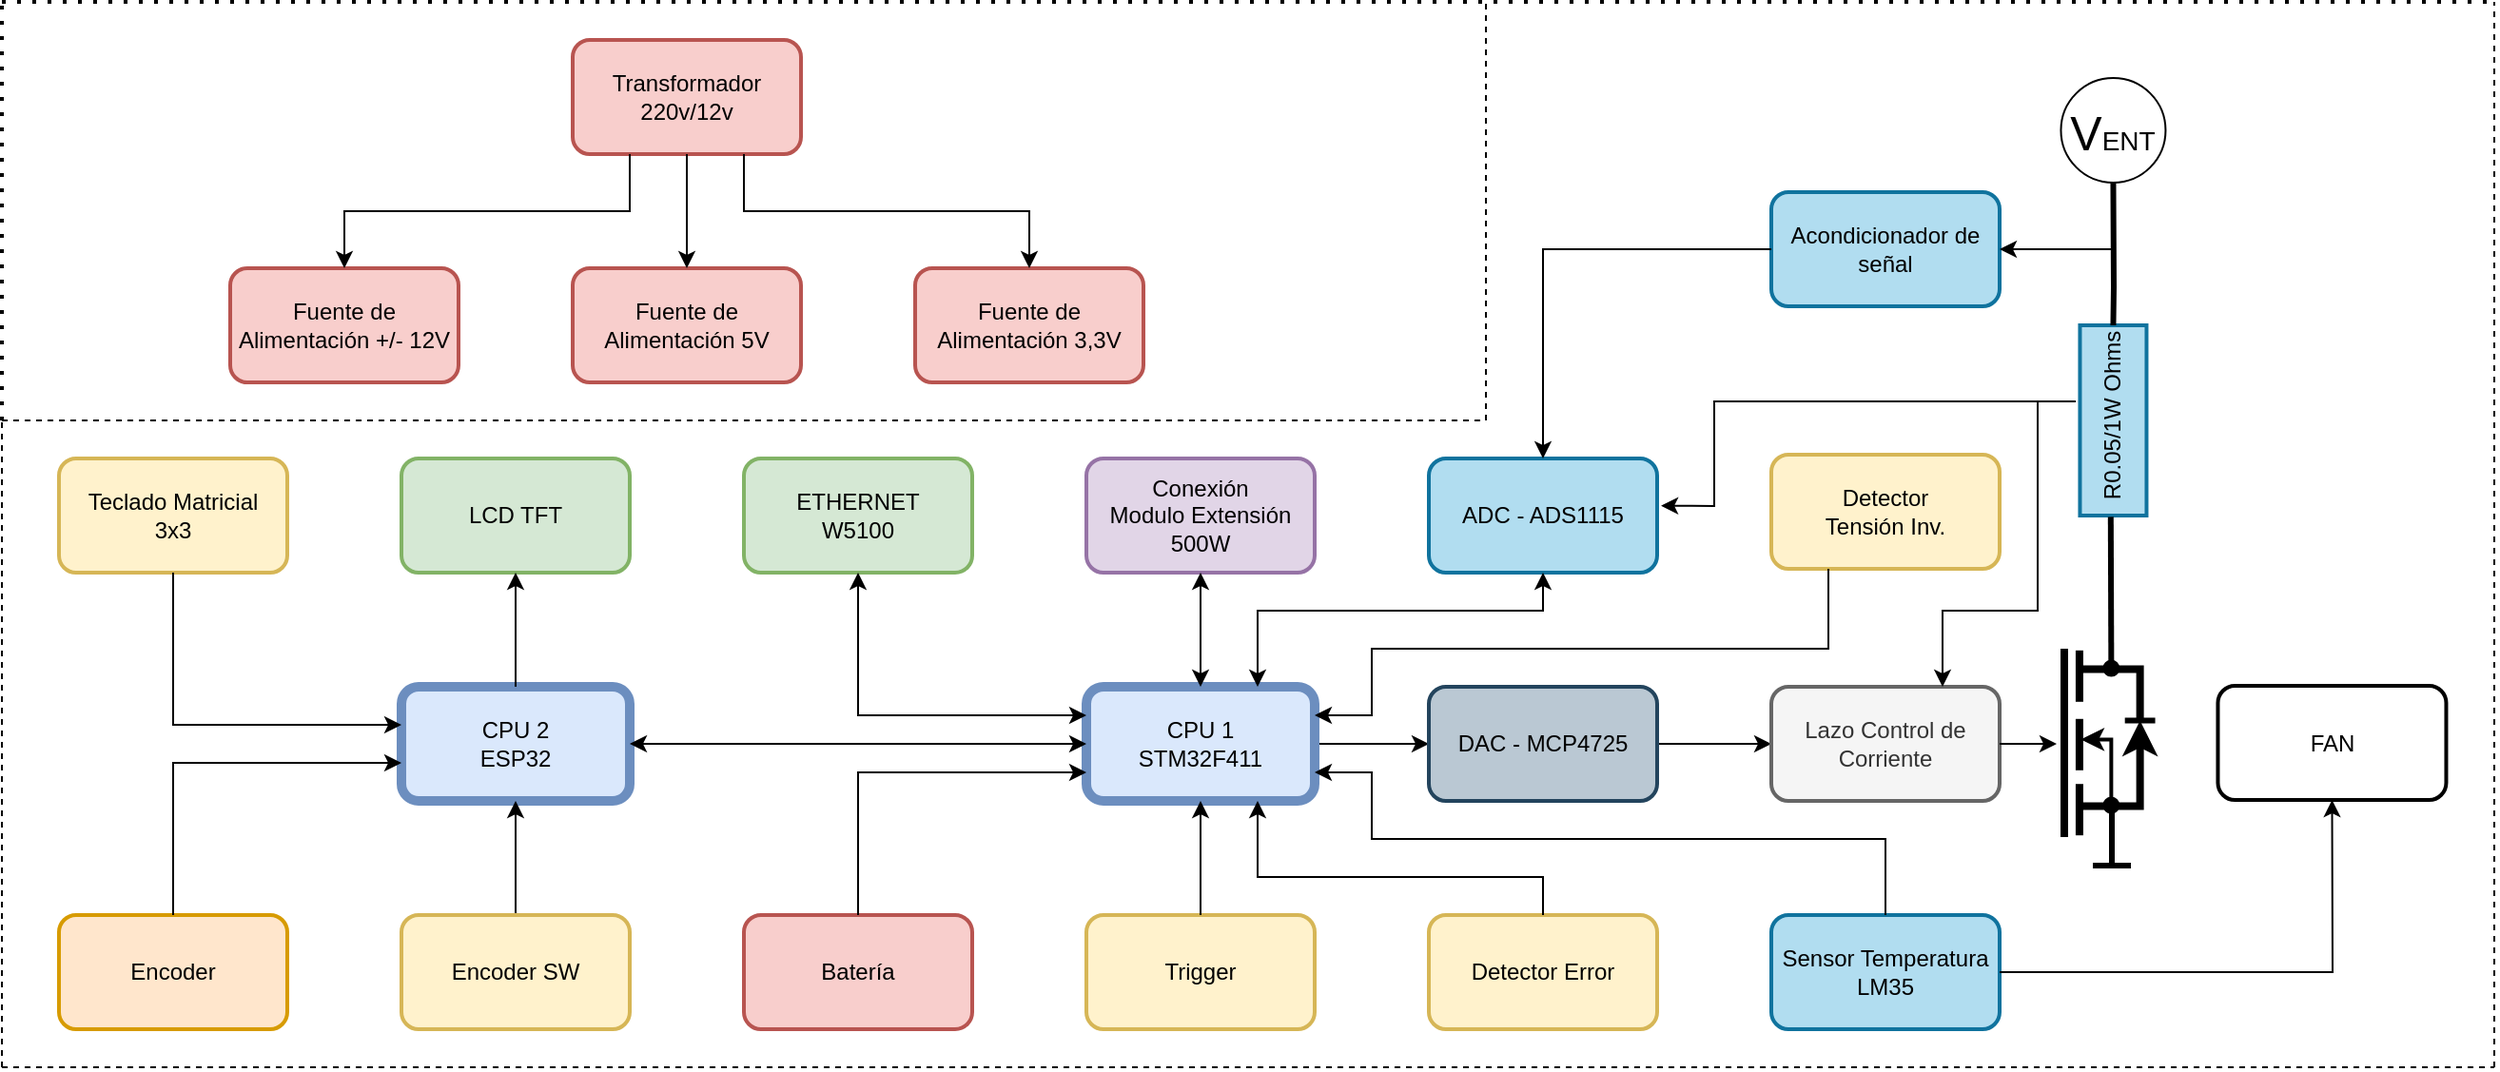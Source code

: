 <mxfile version="21.7.5" type="github">
  <diagram name="Página-1" id="7lZH52VtYHdOlNdaaxMl">
    <mxGraphModel dx="1678" dy="884" grid="1" gridSize="10" guides="1" tooltips="1" connect="1" arrows="1" fold="1" page="1" pageScale="1" pageWidth="10000" pageHeight="10000" math="0" shadow="0">
      <root>
        <mxCell id="0" />
        <mxCell id="1" parent="0" />
        <mxCell id="78oOAkl6ML1StjrEmniX-30" value="" style="rounded=0;whiteSpace=wrap;html=1;direction=north;strokeWidth=2;fillColor=#b1ddf0;strokeColor=#10739e;" vertex="1" parent="1">
          <mxGeometry x="1222.23" y="490" width="35" height="100" as="geometry" />
        </mxCell>
        <mxCell id="78oOAkl6ML1StjrEmniX-38" value="R0.05/1W Ohms" style="text;html=1;align=center;verticalAlign=middle;resizable=0;points=[];autosize=1;strokeColor=none;fillColor=none;rotation=-90;" vertex="1" parent="1">
          <mxGeometry x="1184.73" y="523" width="110" height="30" as="geometry" />
        </mxCell>
        <mxCell id="78oOAkl6ML1StjrEmniX-1" value="CPU 2&lt;br&gt;ESP32" style="rounded=1;whiteSpace=wrap;html=1;fillColor=#dae8fc;strokeColor=#6c8ebf;strokeWidth=5;" vertex="1" parent="1">
          <mxGeometry x="340" y="680" width="120" height="60" as="geometry" />
        </mxCell>
        <mxCell id="78oOAkl6ML1StjrEmniX-43" value="" style="edgeStyle=orthogonalEdgeStyle;rounded=0;orthogonalLoop=1;jettySize=auto;html=1;" edge="1" parent="1" source="78oOAkl6ML1StjrEmniX-2" target="78oOAkl6ML1StjrEmniX-9">
          <mxGeometry relative="1" as="geometry" />
        </mxCell>
        <mxCell id="78oOAkl6ML1StjrEmniX-2" value="CPU 1&lt;br&gt;STM32F411" style="rounded=1;whiteSpace=wrap;html=1;fillColor=#dae8fc;strokeColor=#6c8ebf;strokeWidth=5;" vertex="1" parent="1">
          <mxGeometry x="700" y="680" width="120" height="60" as="geometry" />
        </mxCell>
        <mxCell id="78oOAkl6ML1StjrEmniX-45" value="" style="edgeStyle=orthogonalEdgeStyle;rounded=0;orthogonalLoop=1;jettySize=auto;html=1;" edge="1" parent="1" source="78oOAkl6ML1StjrEmniX-9" target="78oOAkl6ML1StjrEmniX-28">
          <mxGeometry relative="1" as="geometry" />
        </mxCell>
        <mxCell id="78oOAkl6ML1StjrEmniX-9" value="DAC - MCP4725" style="rounded=1;whiteSpace=wrap;html=1;fillColor=#bac8d3;strokeColor=#23445d;strokeWidth=2;" vertex="1" parent="1">
          <mxGeometry x="880" y="680" width="120" height="60" as="geometry" />
        </mxCell>
        <mxCell id="78oOAkl6ML1StjrEmniX-10" value="ADC - ADS1115" style="rounded=1;whiteSpace=wrap;html=1;fillColor=#b1ddf0;strokeColor=#10739e;strokeWidth=2;" vertex="1" parent="1">
          <mxGeometry x="880" y="560" width="120" height="60" as="geometry" />
        </mxCell>
        <mxCell id="78oOAkl6ML1StjrEmniX-11" value="Encoder" style="rounded=1;whiteSpace=wrap;html=1;fillColor=#ffe6cc;strokeColor=#d79b00;strokeWidth=2;" vertex="1" parent="1">
          <mxGeometry x="160" y="800" width="120" height="60" as="geometry" />
        </mxCell>
        <mxCell id="78oOAkl6ML1StjrEmniX-12" value="Teclado Matricial &lt;br&gt;3x3" style="rounded=1;whiteSpace=wrap;html=1;fillColor=#fff2cc;strokeColor=#d6b656;strokeWidth=2;" vertex="1" parent="1">
          <mxGeometry x="160" y="560" width="120" height="60" as="geometry" />
        </mxCell>
        <mxCell id="78oOAkl6ML1StjrEmniX-13" value="LCD TFT" style="rounded=1;whiteSpace=wrap;html=1;fillColor=#d5e8d4;strokeColor=#82b366;strokeWidth=2;" vertex="1" parent="1">
          <mxGeometry x="340" y="560" width="120" height="60" as="geometry" />
        </mxCell>
        <mxCell id="78oOAkl6ML1StjrEmniX-24" value="" style="edgeStyle=orthogonalEdgeStyle;rounded=0;orthogonalLoop=1;jettySize=auto;html=1;" edge="1" parent="1" source="78oOAkl6ML1StjrEmniX-14" target="78oOAkl6ML1StjrEmniX-1">
          <mxGeometry relative="1" as="geometry" />
        </mxCell>
        <mxCell id="78oOAkl6ML1StjrEmniX-14" value="Encoder SW" style="rounded=1;whiteSpace=wrap;html=1;fillColor=#fff2cc;strokeColor=#d6b656;strokeWidth=2;" vertex="1" parent="1">
          <mxGeometry x="340" y="800" width="120" height="60" as="geometry" />
        </mxCell>
        <mxCell id="78oOAkl6ML1StjrEmniX-15" value="ETHERNET&lt;br&gt;W5100" style="rounded=1;whiteSpace=wrap;html=1;fillColor=#d5e8d4;strokeColor=#82b366;strokeWidth=2;" vertex="1" parent="1">
          <mxGeometry x="520" y="560" width="120" height="60" as="geometry" />
        </mxCell>
        <mxCell id="78oOAkl6ML1StjrEmniX-17" value="Batería" style="rounded=1;whiteSpace=wrap;html=1;fillColor=#f8cecc;strokeColor=#b85450;strokeWidth=2;" vertex="1" parent="1">
          <mxGeometry x="520" y="800" width="120" height="60" as="geometry" />
        </mxCell>
        <mxCell id="78oOAkl6ML1StjrEmniX-18" value="Sensor Temperatura&lt;br&gt;LM35" style="rounded=1;whiteSpace=wrap;html=1;fillColor=#b1ddf0;strokeColor=#10739e;strokeWidth=2;" vertex="1" parent="1">
          <mxGeometry x="1060" y="800" width="120" height="60" as="geometry" />
        </mxCell>
        <mxCell id="78oOAkl6ML1StjrEmniX-19" value="Conexión&lt;br&gt;Modulo Extensión&lt;br&gt;500W" style="rounded=1;whiteSpace=wrap;html=1;fillColor=#e1d5e7;strokeColor=#9673a6;strokeWidth=2;" vertex="1" parent="1">
          <mxGeometry x="700" y="560" width="120" height="60" as="geometry" />
        </mxCell>
        <mxCell id="78oOAkl6ML1StjrEmniX-20" value="Trigger" style="rounded=1;whiteSpace=wrap;html=1;fillColor=#fff2cc;strokeColor=#d6b656;strokeWidth=2;" vertex="1" parent="1">
          <mxGeometry x="700" y="800" width="120" height="60" as="geometry" />
        </mxCell>
        <mxCell id="78oOAkl6ML1StjrEmniX-21" value="" style="endArrow=classic;html=1;rounded=0;entryX=0.5;entryY=1;entryDx=0;entryDy=0;" edge="1" parent="1" target="78oOAkl6ML1StjrEmniX-13">
          <mxGeometry width="50" height="50" relative="1" as="geometry">
            <mxPoint x="400" y="680" as="sourcePoint" />
            <mxPoint x="450" y="630" as="targetPoint" />
          </mxGeometry>
        </mxCell>
        <mxCell id="78oOAkl6ML1StjrEmniX-22" value="" style="endArrow=classic;html=1;rounded=0;exitX=0.5;exitY=0;exitDx=0;exitDy=0;" edge="1" parent="1" source="78oOAkl6ML1StjrEmniX-11">
          <mxGeometry width="50" height="50" relative="1" as="geometry">
            <mxPoint x="340" y="720" as="sourcePoint" />
            <mxPoint x="340" y="720" as="targetPoint" />
            <Array as="points">
              <mxPoint x="220" y="720" />
            </Array>
          </mxGeometry>
        </mxCell>
        <mxCell id="78oOAkl6ML1StjrEmniX-23" value="" style="endArrow=classic;html=1;rounded=0;exitX=0.5;exitY=1;exitDx=0;exitDy=0;" edge="1" parent="1" source="78oOAkl6ML1StjrEmniX-12">
          <mxGeometry width="50" height="50" relative="1" as="geometry">
            <mxPoint x="340" y="700" as="sourcePoint" />
            <mxPoint x="340" y="700" as="targetPoint" />
            <Array as="points">
              <mxPoint x="220" y="700" />
            </Array>
          </mxGeometry>
        </mxCell>
        <mxCell id="78oOAkl6ML1StjrEmniX-25" value="" style="endArrow=classic;startArrow=classic;html=1;rounded=0;entryX=0;entryY=0.5;entryDx=0;entryDy=0;" edge="1" parent="1" target="78oOAkl6ML1StjrEmniX-2">
          <mxGeometry width="50" height="50" relative="1" as="geometry">
            <mxPoint x="460" y="710" as="sourcePoint" />
            <mxPoint x="510" y="660" as="targetPoint" />
          </mxGeometry>
        </mxCell>
        <mxCell id="78oOAkl6ML1StjrEmniX-26" value="FAN" style="rounded=1;whiteSpace=wrap;html=1;strokeWidth=2;" vertex="1" parent="1">
          <mxGeometry x="1294.73" y="679.5" width="120" height="60" as="geometry" />
        </mxCell>
        <mxCell id="78oOAkl6ML1StjrEmniX-28" value="Lazo Control de Corriente" style="rounded=1;whiteSpace=wrap;html=1;strokeWidth=2;fillColor=#f5f5f5;strokeColor=#666666;fontColor=#333333;" vertex="1" parent="1">
          <mxGeometry x="1060" y="680" width="120" height="60" as="geometry" />
        </mxCell>
        <mxCell id="78oOAkl6ML1StjrEmniX-32" value="Transformador 220v/12v" style="rounded=1;whiteSpace=wrap;html=1;fillColor=#f8cecc;strokeColor=#b85450;strokeWidth=2;" vertex="1" parent="1">
          <mxGeometry x="430" y="340" width="120" height="60" as="geometry" />
        </mxCell>
        <mxCell id="78oOAkl6ML1StjrEmniX-33" value="Fuente de Alimentación +/- 12V" style="rounded=1;whiteSpace=wrap;html=1;fillColor=#f8cecc;strokeColor=#b85450;strokeWidth=2;" vertex="1" parent="1">
          <mxGeometry x="250" y="460" width="120" height="60" as="geometry" />
        </mxCell>
        <mxCell id="78oOAkl6ML1StjrEmniX-34" value="Fuente de Alimentación 5V" style="rounded=1;whiteSpace=wrap;html=1;fillColor=#f8cecc;strokeColor=#b85450;strokeWidth=2;" vertex="1" parent="1">
          <mxGeometry x="430" y="460" width="120" height="60" as="geometry" />
        </mxCell>
        <mxCell id="78oOAkl6ML1StjrEmniX-35" value="Fuente de Alimentación 3,3V" style="rounded=1;whiteSpace=wrap;html=1;fillColor=#f8cecc;strokeColor=#b85450;strokeWidth=2;" vertex="1" parent="1">
          <mxGeometry x="610" y="460" width="120" height="60" as="geometry" />
        </mxCell>
        <mxCell id="78oOAkl6ML1StjrEmniX-36" value="Detector Error" style="rounded=1;whiteSpace=wrap;html=1;fillColor=#fff2cc;strokeColor=#d6b656;strokeWidth=2;" vertex="1" parent="1">
          <mxGeometry x="880" y="800" width="120" height="60" as="geometry" />
        </mxCell>
        <mxCell id="78oOAkl6ML1StjrEmniX-37" value="Detector &lt;br&gt;Tensión Inv." style="rounded=1;whiteSpace=wrap;html=1;fillColor=#fff2cc;strokeColor=#d6b656;strokeWidth=2;" vertex="1" parent="1">
          <mxGeometry x="1060" y="558" width="120" height="60" as="geometry" />
        </mxCell>
        <mxCell id="78oOAkl6ML1StjrEmniX-39" value="" style="endArrow=classic;startArrow=classic;html=1;rounded=0;exitX=0;exitY=0.25;exitDx=0;exitDy=0;entryX=0.5;entryY=1;entryDx=0;entryDy=0;" edge="1" parent="1" source="78oOAkl6ML1StjrEmniX-2" target="78oOAkl6ML1StjrEmniX-15">
          <mxGeometry width="50" height="50" relative="1" as="geometry">
            <mxPoint x="630" y="680" as="sourcePoint" />
            <mxPoint x="680" y="630" as="targetPoint" />
            <Array as="points">
              <mxPoint x="580" y="695" />
            </Array>
          </mxGeometry>
        </mxCell>
        <mxCell id="78oOAkl6ML1StjrEmniX-40" value="" style="endArrow=classic;html=1;rounded=0;entryX=0;entryY=0.75;entryDx=0;entryDy=0;" edge="1" parent="1" target="78oOAkl6ML1StjrEmniX-2">
          <mxGeometry width="50" height="50" relative="1" as="geometry">
            <mxPoint x="580" y="800" as="sourcePoint" />
            <mxPoint x="630" y="750" as="targetPoint" />
            <Array as="points">
              <mxPoint x="580" y="725" />
            </Array>
          </mxGeometry>
        </mxCell>
        <mxCell id="78oOAkl6ML1StjrEmniX-41" value="" style="endArrow=classic;html=1;rounded=0;entryX=0.5;entryY=1;entryDx=0;entryDy=0;" edge="1" parent="1" target="78oOAkl6ML1StjrEmniX-2">
          <mxGeometry width="50" height="50" relative="1" as="geometry">
            <mxPoint x="760" y="800" as="sourcePoint" />
            <mxPoint x="810" y="750" as="targetPoint" />
          </mxGeometry>
        </mxCell>
        <mxCell id="78oOAkl6ML1StjrEmniX-42" value="" style="endArrow=classic;html=1;rounded=0;entryX=0.75;entryY=1;entryDx=0;entryDy=0;" edge="1" parent="1" target="78oOAkl6ML1StjrEmniX-2">
          <mxGeometry width="50" height="50" relative="1" as="geometry">
            <mxPoint x="940" y="800" as="sourcePoint" />
            <mxPoint x="990" y="750" as="targetPoint" />
            <Array as="points">
              <mxPoint x="940" y="780" />
              <mxPoint x="860" y="780" />
              <mxPoint x="790" y="780" />
            </Array>
          </mxGeometry>
        </mxCell>
        <mxCell id="78oOAkl6ML1StjrEmniX-44" value="" style="endArrow=classic;startArrow=classic;html=1;rounded=0;entryX=0.5;entryY=1;entryDx=0;entryDy=0;" edge="1" parent="1" target="78oOAkl6ML1StjrEmniX-19">
          <mxGeometry width="50" height="50" relative="1" as="geometry">
            <mxPoint x="760" y="680" as="sourcePoint" />
            <mxPoint x="810" y="630" as="targetPoint" />
          </mxGeometry>
        </mxCell>
        <mxCell id="78oOAkl6ML1StjrEmniX-47" value="" style="endArrow=classic;startArrow=classic;html=1;rounded=0;entryX=0.5;entryY=1;entryDx=0;entryDy=0;" edge="1" parent="1" target="78oOAkl6ML1StjrEmniX-10">
          <mxGeometry width="50" height="50" relative="1" as="geometry">
            <mxPoint x="790" y="680" as="sourcePoint" />
            <mxPoint x="940" y="650" as="targetPoint" />
            <Array as="points">
              <mxPoint x="790" y="640" />
              <mxPoint x="860" y="640" />
              <mxPoint x="940" y="640" />
            </Array>
          </mxGeometry>
        </mxCell>
        <mxCell id="78oOAkl6ML1StjrEmniX-48" value="" style="endArrow=classic;html=1;rounded=0;entryX=1;entryY=0.25;entryDx=0;entryDy=0;exitX=0.25;exitY=1;exitDx=0;exitDy=0;" edge="1" parent="1" source="78oOAkl6ML1StjrEmniX-37" target="78oOAkl6ML1StjrEmniX-2">
          <mxGeometry width="50" height="50" relative="1" as="geometry">
            <mxPoint x="800" y="800" as="sourcePoint" />
            <mxPoint x="850" y="750" as="targetPoint" />
            <Array as="points">
              <mxPoint x="1090" y="660" />
              <mxPoint x="1020" y="660" />
              <mxPoint x="850" y="660" />
              <mxPoint x="850" y="695" />
            </Array>
          </mxGeometry>
        </mxCell>
        <mxCell id="78oOAkl6ML1StjrEmniX-49" value="" style="endArrow=classic;html=1;rounded=0;entryX=1;entryY=0.75;entryDx=0;entryDy=0;" edge="1" parent="1" target="78oOAkl6ML1StjrEmniX-2">
          <mxGeometry width="50" height="50" relative="1" as="geometry">
            <mxPoint x="1120" y="800" as="sourcePoint" />
            <mxPoint x="1170" y="750" as="targetPoint" />
            <Array as="points">
              <mxPoint x="1120" y="760" />
              <mxPoint x="850" y="760" />
              <mxPoint x="850" y="725" />
            </Array>
          </mxGeometry>
        </mxCell>
        <mxCell id="78oOAkl6ML1StjrEmniX-50" value="&lt;font style=&quot;&quot;&gt;&lt;span style=&quot;font-size: 25px;&quot;&gt;V&lt;/span&gt;&lt;font style=&quot;font-size: 14px;&quot;&gt;ENT&lt;/font&gt;&lt;/font&gt;" style="ellipse;whiteSpace=wrap;html=1;aspect=fixed;" vertex="1" parent="1">
          <mxGeometry x="1212.23" y="360" width="55" height="55" as="geometry" />
        </mxCell>
        <mxCell id="78oOAkl6ML1StjrEmniX-52" value="" style="endArrow=none;html=1;rounded=0;exitX=1;exitY=0.5;exitDx=0;exitDy=0;entryX=0.5;entryY=1;entryDx=0;entryDy=0;strokeWidth=3;" edge="1" parent="1" source="78oOAkl6ML1StjrEmniX-30" target="78oOAkl6ML1StjrEmniX-50">
          <mxGeometry width="50" height="50" relative="1" as="geometry">
            <mxPoint x="1291" y="540" as="sourcePoint" />
            <mxPoint x="1341" y="490" as="targetPoint" />
            <Array as="points">
              <mxPoint x="1240" y="470" />
            </Array>
          </mxGeometry>
        </mxCell>
        <mxCell id="78oOAkl6ML1StjrEmniX-55" value="Acondicionador de señal" style="rounded=1;whiteSpace=wrap;html=1;fillColor=#b1ddf0;strokeColor=#10739e;strokeWidth=2;" vertex="1" parent="1">
          <mxGeometry x="1060" y="420" width="120" height="60" as="geometry" />
        </mxCell>
        <mxCell id="78oOAkl6ML1StjrEmniX-56" value="" style="endArrow=classic;html=1;rounded=0;entryX=1;entryY=0.5;entryDx=0;entryDy=0;" edge="1" parent="1" target="78oOAkl6ML1StjrEmniX-55">
          <mxGeometry width="50" height="50" relative="1" as="geometry">
            <mxPoint x="1240" y="450" as="sourcePoint" />
            <mxPoint x="1290" y="420" as="targetPoint" />
          </mxGeometry>
        </mxCell>
        <mxCell id="78oOAkl6ML1StjrEmniX-57" value="" style="endArrow=classic;html=1;rounded=0;entryX=0.5;entryY=0;entryDx=0;entryDy=0;exitX=0;exitY=0.5;exitDx=0;exitDy=0;" edge="1" parent="1" source="78oOAkl6ML1StjrEmniX-55" target="78oOAkl6ML1StjrEmniX-10">
          <mxGeometry width="50" height="50" relative="1" as="geometry">
            <mxPoint x="1060" y="470" as="sourcePoint" />
            <mxPoint x="1110" y="420" as="targetPoint" />
            <Array as="points">
              <mxPoint x="940" y="450" />
            </Array>
          </mxGeometry>
        </mxCell>
        <mxCell id="78oOAkl6ML1StjrEmniX-70" value="" style="endArrow=none;html=1;rounded=0;exitX=0.5;exitY=0;exitDx=0;exitDy=0;strokeWidth=3;sourcePerimeterSpacing=0;strokeColor=default;entryX=0.021;entryY=0.456;entryDx=0;entryDy=0;entryPerimeter=0;" edge="1" parent="1" source="78oOAkl6ML1StjrEmniX-67" target="78oOAkl6ML1StjrEmniX-38">
          <mxGeometry width="50" height="50" relative="1" as="geometry">
            <mxPoint x="1296.361" y="663.63" as="sourcePoint" />
            <mxPoint x="1240" y="610" as="targetPoint" />
          </mxGeometry>
        </mxCell>
        <mxCell id="78oOAkl6ML1StjrEmniX-71" value="" style="group" vertex="1" connectable="0" parent="1">
          <mxGeometry x="1214" y="660" width="47.77" height="99" as="geometry" />
        </mxCell>
        <mxCell id="78oOAkl6ML1StjrEmniX-58" value="" style="endArrow=classic;html=1;rounded=0;strokeWidth=2;" edge="1" parent="78oOAkl6ML1StjrEmniX-71">
          <mxGeometry width="50" height="50" relative="1" as="geometry">
            <mxPoint x="24.681" y="81.9" as="sourcePoint" />
            <mxPoint x="8.758" y="47.7" as="targetPoint" />
            <Array as="points">
              <mxPoint x="24.681" y="47.7" />
            </Array>
          </mxGeometry>
        </mxCell>
        <mxCell id="78oOAkl6ML1StjrEmniX-59" value="" style="endArrow=none;html=1;rounded=0;strokeWidth=4;" edge="1" parent="78oOAkl6ML1StjrEmniX-71">
          <mxGeometry width="50" height="50" relative="1" as="geometry">
            <mxPoint x="7.962" y="27.9" as="sourcePoint" />
            <mxPoint x="7.962" y="0.9" as="targetPoint" />
          </mxGeometry>
        </mxCell>
        <mxCell id="78oOAkl6ML1StjrEmniX-60" value="" style="endArrow=none;html=1;rounded=0;strokeWidth=4;" edge="1" parent="78oOAkl6ML1StjrEmniX-71">
          <mxGeometry width="50" height="50" relative="1" as="geometry">
            <mxPoint x="7.962" y="63.9" as="sourcePoint" />
            <mxPoint x="7.962" y="36.9" as="targetPoint" />
            <Array as="points">
              <mxPoint x="7.962" y="45.9" />
            </Array>
          </mxGeometry>
        </mxCell>
        <mxCell id="78oOAkl6ML1StjrEmniX-61" value="" style="endArrow=none;html=1;rounded=0;strokeWidth=4;" edge="1" parent="78oOAkl6ML1StjrEmniX-71">
          <mxGeometry width="50" height="50" relative="1" as="geometry">
            <mxPoint x="7.962" y="98.1" as="sourcePoint" />
            <mxPoint x="7.962" y="71.1" as="targetPoint" />
            <Array as="points">
              <mxPoint x="7.962" y="80.1" />
            </Array>
          </mxGeometry>
        </mxCell>
        <mxCell id="78oOAkl6ML1StjrEmniX-62" value="" style="endArrow=none;html=1;rounded=0;strokeWidth=4;" edge="1" parent="78oOAkl6ML1StjrEmniX-71">
          <mxGeometry width="50" height="50" relative="1" as="geometry">
            <mxPoint y="99" as="sourcePoint" />
            <mxPoint as="targetPoint" />
          </mxGeometry>
        </mxCell>
        <mxCell id="78oOAkl6ML1StjrEmniX-63" value="" style="endArrow=classic;html=1;rounded=0;strokeWidth=4;" edge="1" parent="78oOAkl6ML1StjrEmniX-71">
          <mxGeometry width="50" height="50" relative="1" as="geometry">
            <mxPoint x="7.962" y="82.8" as="sourcePoint" />
            <mxPoint x="39.808" y="37.8" as="targetPoint" />
            <Array as="points">
              <mxPoint x="39.808" y="82.8" />
            </Array>
          </mxGeometry>
        </mxCell>
        <mxCell id="78oOAkl6ML1StjrEmniX-64" value="" style="endArrow=none;html=1;rounded=0;strokeWidth=3;" edge="1" parent="78oOAkl6ML1StjrEmniX-71">
          <mxGeometry width="50" height="50" relative="1" as="geometry">
            <mxPoint x="31.847" y="37.8" as="sourcePoint" />
            <mxPoint x="47.77" y="37.8" as="targetPoint" />
          </mxGeometry>
        </mxCell>
        <mxCell id="78oOAkl6ML1StjrEmniX-65" value="" style="endArrow=none;html=1;rounded=0;strokeWidth=4;" edge="1" parent="78oOAkl6ML1StjrEmniX-71">
          <mxGeometry width="50" height="50" relative="1" as="geometry">
            <mxPoint x="39.808" y="37.8" as="sourcePoint" />
            <mxPoint x="7.962" y="10.8" as="targetPoint" />
            <Array as="points">
              <mxPoint x="39.808" y="10.8" />
            </Array>
          </mxGeometry>
        </mxCell>
        <mxCell id="78oOAkl6ML1StjrEmniX-67" value="" style="ellipse;whiteSpace=wrap;html=1;aspect=fixed;fillColor=#000000;fillStyle=solid;" vertex="1" parent="78oOAkl6ML1StjrEmniX-71">
          <mxGeometry x="20.7" y="6.3" width="7.962" height="7.962" as="geometry" />
        </mxCell>
        <mxCell id="78oOAkl6ML1StjrEmniX-68" value="" style="ellipse;whiteSpace=wrap;html=1;aspect=fixed;fillColor=#000000;fillStyle=solid;" vertex="1" parent="78oOAkl6ML1StjrEmniX-71">
          <mxGeometry x="20.7" y="78.3" width="7.962" height="7.962" as="geometry" />
        </mxCell>
        <mxCell id="78oOAkl6ML1StjrEmniX-73" value="" style="endArrow=classic;html=1;rounded=0;" edge="1" parent="1">
          <mxGeometry width="50" height="50" relative="1" as="geometry">
            <mxPoint x="1180" y="710" as="sourcePoint" />
            <mxPoint x="1210" y="710" as="targetPoint" />
          </mxGeometry>
        </mxCell>
        <mxCell id="78oOAkl6ML1StjrEmniX-74" value="" style="endArrow=classic;html=1;rounded=0;entryX=0.5;entryY=1;entryDx=0;entryDy=0;" edge="1" parent="1" target="78oOAkl6ML1StjrEmniX-26">
          <mxGeometry width="50" height="50" relative="1" as="geometry">
            <mxPoint x="1180" y="830" as="sourcePoint" />
            <mxPoint x="1230" y="780" as="targetPoint" />
            <Array as="points">
              <mxPoint x="1355" y="830" />
            </Array>
          </mxGeometry>
        </mxCell>
        <mxCell id="78oOAkl6ML1StjrEmniX-75" value="" style="endArrow=none;html=1;rounded=0;strokeWidth=3;" edge="1" parent="1">
          <mxGeometry width="50" height="50" relative="1" as="geometry">
            <mxPoint x="1239" y="774" as="sourcePoint" />
            <mxPoint x="1239" y="744" as="targetPoint" />
          </mxGeometry>
        </mxCell>
        <mxCell id="78oOAkl6ML1StjrEmniX-76" value="" style="endArrow=none;html=1;rounded=0;strokeWidth=3;" edge="1" parent="1">
          <mxGeometry width="50" height="50" relative="1" as="geometry">
            <mxPoint x="1229" y="774" as="sourcePoint" />
            <mxPoint x="1249" y="774" as="targetPoint" />
          </mxGeometry>
        </mxCell>
        <mxCell id="78oOAkl6ML1StjrEmniX-77" value="" style="endArrow=classic;html=1;rounded=0;entryX=1.017;entryY=0.414;entryDx=0;entryDy=0;entryPerimeter=0;" edge="1" parent="1" target="78oOAkl6ML1StjrEmniX-10">
          <mxGeometry width="50" height="50" relative="1" as="geometry">
            <mxPoint x="1220" y="530" as="sourcePoint" />
            <mxPoint x="1270" y="490" as="targetPoint" />
            <Array as="points">
              <mxPoint x="1030" y="530" />
              <mxPoint x="1030" y="585" />
            </Array>
          </mxGeometry>
        </mxCell>
        <mxCell id="78oOAkl6ML1StjrEmniX-78" value="" style="endArrow=classic;html=1;rounded=0;entryX=0.75;entryY=0;entryDx=0;entryDy=0;" edge="1" parent="1" target="78oOAkl6ML1StjrEmniX-28">
          <mxGeometry width="50" height="50" relative="1" as="geometry">
            <mxPoint x="1200" y="530" as="sourcePoint" />
            <mxPoint x="1250" y="480" as="targetPoint" />
            <Array as="points">
              <mxPoint x="1200" y="640" />
              <mxPoint x="1180" y="640" />
              <mxPoint x="1150" y="640" />
            </Array>
          </mxGeometry>
        </mxCell>
        <mxCell id="78oOAkl6ML1StjrEmniX-79" value="" style="endArrow=classic;html=1;rounded=0;entryX=0.5;entryY=0;entryDx=0;entryDy=0;" edge="1" parent="1" target="78oOAkl6ML1StjrEmniX-34">
          <mxGeometry width="50" height="50" relative="1" as="geometry">
            <mxPoint x="490" y="400" as="sourcePoint" />
            <mxPoint x="540" y="350" as="targetPoint" />
          </mxGeometry>
        </mxCell>
        <mxCell id="78oOAkl6ML1StjrEmniX-80" value="" style="endArrow=classic;html=1;rounded=0;entryX=0.5;entryY=0;entryDx=0;entryDy=0;exitX=0.25;exitY=1;exitDx=0;exitDy=0;" edge="1" parent="1" source="78oOAkl6ML1StjrEmniX-32" target="78oOAkl6ML1StjrEmniX-33">
          <mxGeometry width="50" height="50" relative="1" as="geometry">
            <mxPoint x="470" y="400" as="sourcePoint" />
            <mxPoint x="520" y="350" as="targetPoint" />
            <Array as="points">
              <mxPoint x="460" y="430" />
              <mxPoint x="310" y="430" />
            </Array>
          </mxGeometry>
        </mxCell>
        <mxCell id="78oOAkl6ML1StjrEmniX-81" value="" style="endArrow=classic;html=1;rounded=0;entryX=0.5;entryY=0;entryDx=0;entryDy=0;exitX=0.75;exitY=1;exitDx=0;exitDy=0;" edge="1" parent="1" source="78oOAkl6ML1StjrEmniX-32" target="78oOAkl6ML1StjrEmniX-35">
          <mxGeometry width="50" height="50" relative="1" as="geometry">
            <mxPoint x="830" y="400" as="sourcePoint" />
            <mxPoint x="670" y="460" as="targetPoint" />
            <Array as="points">
              <mxPoint x="520" y="430" />
              <mxPoint x="670" y="430" />
            </Array>
          </mxGeometry>
        </mxCell>
        <mxCell id="78oOAkl6ML1StjrEmniX-82" value="" style="endArrow=none;dashed=1;html=1;rounded=0;" edge="1" parent="1">
          <mxGeometry width="50" height="50" relative="1" as="geometry">
            <mxPoint x="130" y="880" as="sourcePoint" />
            <mxPoint x="130" y="540" as="targetPoint" />
          </mxGeometry>
        </mxCell>
        <mxCell id="78oOAkl6ML1StjrEmniX-83" value="" style="endArrow=none;dashed=1;html=1;rounded=0;" edge="1" parent="1">
          <mxGeometry width="50" height="50" relative="1" as="geometry">
            <mxPoint x="130" y="880" as="sourcePoint" />
            <mxPoint x="1440" y="880" as="targetPoint" />
          </mxGeometry>
        </mxCell>
        <mxCell id="78oOAkl6ML1StjrEmniX-84" value="" style="endArrow=none;dashed=1;html=1;rounded=0;" edge="1" parent="1">
          <mxGeometry width="50" height="50" relative="1" as="geometry">
            <mxPoint x="1440" y="880" as="sourcePoint" />
            <mxPoint x="1440" y="320" as="targetPoint" />
          </mxGeometry>
        </mxCell>
        <mxCell id="78oOAkl6ML1StjrEmniX-85" value="" style="endArrow=none;dashed=1;html=1;rounded=0;" edge="1" parent="1">
          <mxGeometry width="50" height="50" relative="1" as="geometry">
            <mxPoint x="130" y="540" as="sourcePoint" />
            <mxPoint x="910" y="540" as="targetPoint" />
          </mxGeometry>
        </mxCell>
        <mxCell id="78oOAkl6ML1StjrEmniX-86" value="" style="endArrow=none;dashed=1;html=1;rounded=0;" edge="1" parent="1">
          <mxGeometry width="50" height="50" relative="1" as="geometry">
            <mxPoint x="910" y="540" as="sourcePoint" />
            <mxPoint x="910" y="320" as="targetPoint" />
          </mxGeometry>
        </mxCell>
        <mxCell id="78oOAkl6ML1StjrEmniX-88" value="" style="endArrow=none;dashed=1;html=1;dashPattern=1 3;strokeWidth=2;rounded=0;" edge="1" parent="1">
          <mxGeometry width="50" height="50" relative="1" as="geometry">
            <mxPoint x="130" y="540" as="sourcePoint" />
            <mxPoint x="130" y="320" as="targetPoint" />
          </mxGeometry>
        </mxCell>
        <mxCell id="78oOAkl6ML1StjrEmniX-89" value="" style="endArrow=none;dashed=1;html=1;dashPattern=1 3;strokeWidth=2;rounded=0;" edge="1" parent="1">
          <mxGeometry width="50" height="50" relative="1" as="geometry">
            <mxPoint x="130" y="320" as="sourcePoint" />
            <mxPoint x="1440" y="320" as="targetPoint" />
          </mxGeometry>
        </mxCell>
      </root>
    </mxGraphModel>
  </diagram>
</mxfile>
